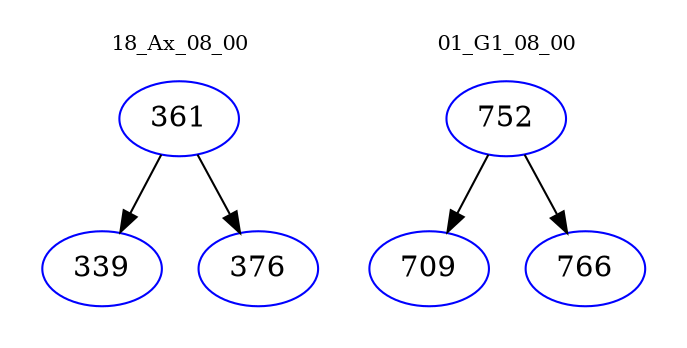 digraph{
subgraph cluster_0 {
color = white
label = "18_Ax_08_00";
fontsize=10;
T0_361 [label="361", color="blue"]
T0_361 -> T0_339 [color="black"]
T0_339 [label="339", color="blue"]
T0_361 -> T0_376 [color="black"]
T0_376 [label="376", color="blue"]
}
subgraph cluster_1 {
color = white
label = "01_G1_08_00";
fontsize=10;
T1_752 [label="752", color="blue"]
T1_752 -> T1_709 [color="black"]
T1_709 [label="709", color="blue"]
T1_752 -> T1_766 [color="black"]
T1_766 [label="766", color="blue"]
}
}
